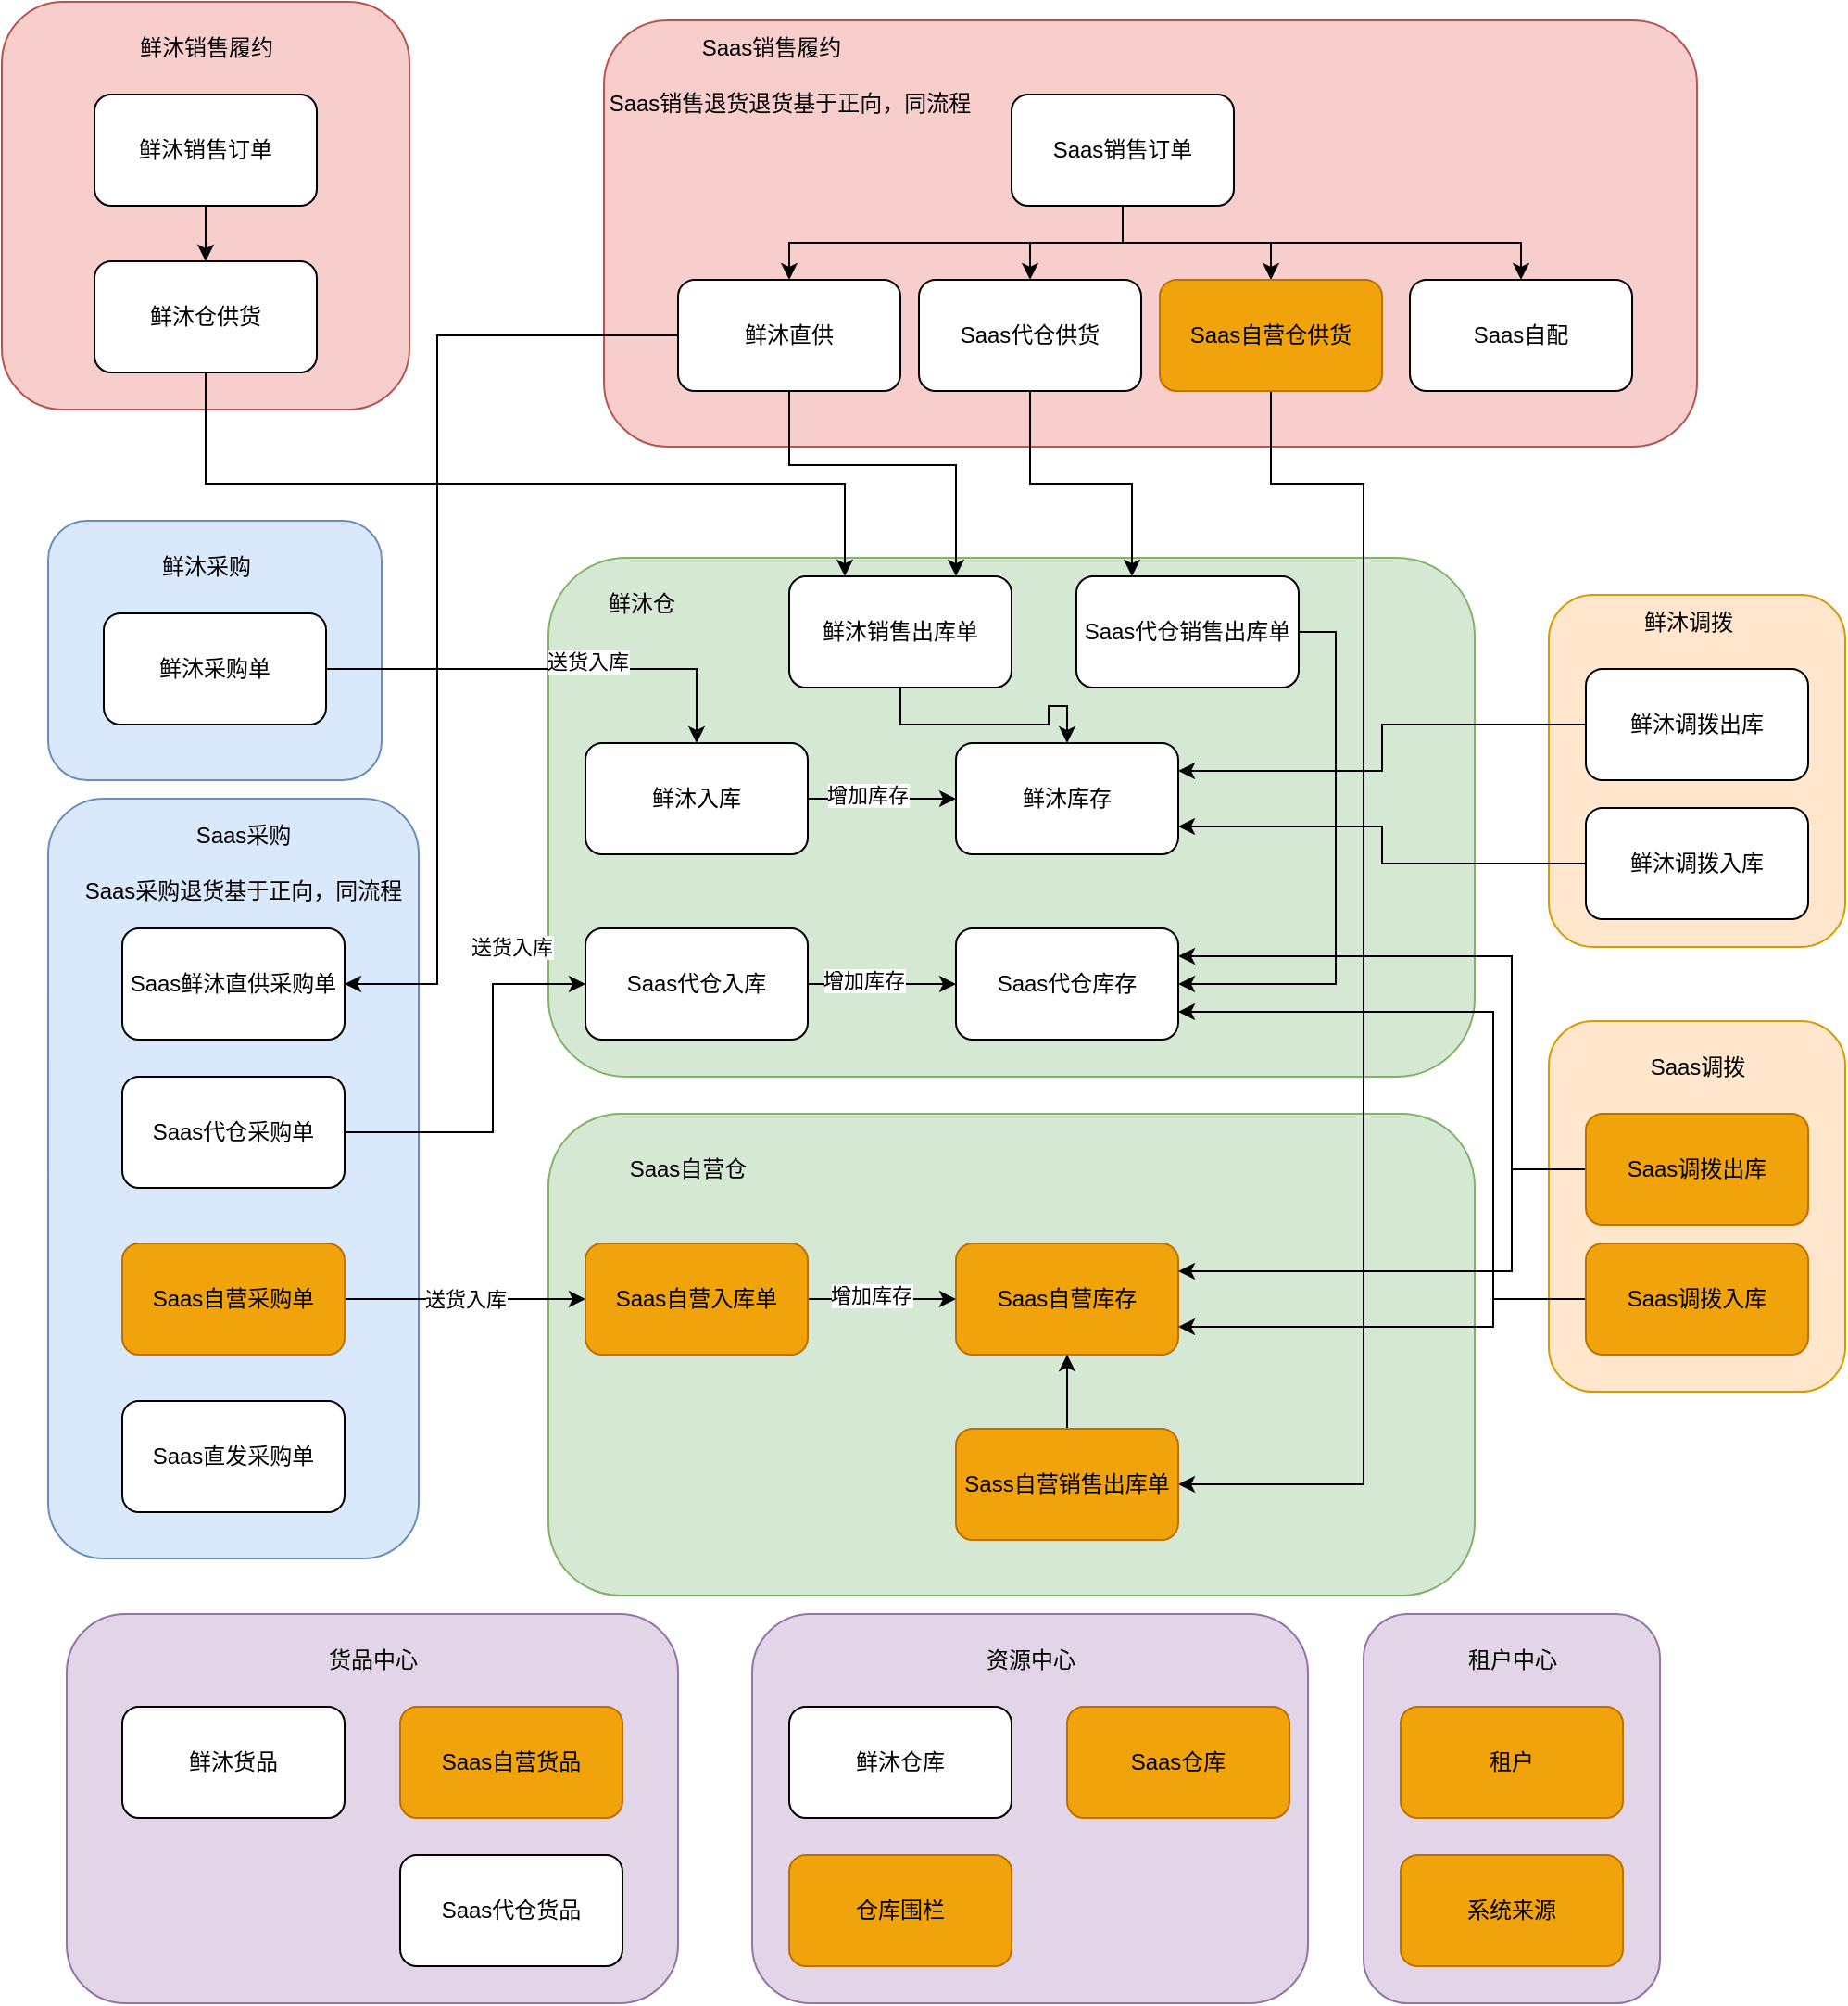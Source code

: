 <mxfile version="21.0.2" type="github">
  <diagram name="第 1 页" id="f-2jJQEc6FKJp3XA3CI6">
    <mxGraphModel dx="2261" dy="1972" grid="1" gridSize="10" guides="1" tooltips="1" connect="1" arrows="1" fold="1" page="1" pageScale="1" pageWidth="827" pageHeight="1169" math="0" shadow="0">
      <root>
        <mxCell id="0" />
        <mxCell id="1" parent="0" />
        <mxCell id="ygLd1LW2gUZxlhopZpIC-87" value="" style="rounded=1;whiteSpace=wrap;html=1;fillStyle=auto;fillColor=#d5e8d4;strokeColor=#82b366;" vertex="1" parent="1">
          <mxGeometry x="120" y="400" width="500" height="260" as="geometry" />
        </mxCell>
        <mxCell id="ygLd1LW2gUZxlhopZpIC-70" value="" style="rounded=1;whiteSpace=wrap;html=1;fillColor=#f8cecc;strokeColor=#b85450;" vertex="1" parent="1">
          <mxGeometry x="150" y="-190" width="590" height="230" as="geometry" />
        </mxCell>
        <mxCell id="ygLd1LW2gUZxlhopZpIC-68" value="" style="rounded=1;whiteSpace=wrap;html=1;fillColor=#f8cecc;strokeColor=#b85450;" vertex="1" parent="1">
          <mxGeometry x="-175" y="-200" width="220" height="220" as="geometry" />
        </mxCell>
        <mxCell id="ygLd1LW2gUZxlhopZpIC-60" value="" style="rounded=1;whiteSpace=wrap;html=1;fillColor=#ffe6cc;strokeColor=#d79b00;" vertex="1" parent="1">
          <mxGeometry x="660" y="350" width="160" height="200" as="geometry" />
        </mxCell>
        <mxCell id="ygLd1LW2gUZxlhopZpIC-58" value="" style="rounded=1;whiteSpace=wrap;html=1;fillColor=#ffe6cc;strokeColor=#d79b00;" vertex="1" parent="1">
          <mxGeometry x="660" y="120" width="160" height="190" as="geometry" />
        </mxCell>
        <mxCell id="ygLd1LW2gUZxlhopZpIC-39" value="" style="rounded=1;whiteSpace=wrap;html=1;fillColor=#e1d5e7;strokeColor=#9673a6;" vertex="1" parent="1">
          <mxGeometry x="230" y="670" width="300" height="210" as="geometry" />
        </mxCell>
        <mxCell id="ygLd1LW2gUZxlhopZpIC-28" value="" style="rounded=1;whiteSpace=wrap;html=1;fillColor=#e1d5e7;strokeColor=#9673a6;" vertex="1" parent="1">
          <mxGeometry x="-140" y="670" width="330" height="210" as="geometry" />
        </mxCell>
        <mxCell id="ygLd1LW2gUZxlhopZpIC-14" value="" style="rounded=1;whiteSpace=wrap;html=1;fillColor=#dae8fc;strokeColor=#6c8ebf;" vertex="1" parent="1">
          <mxGeometry x="-150" y="230" width="200" height="410" as="geometry" />
        </mxCell>
        <mxCell id="ygLd1LW2gUZxlhopZpIC-11" value="" style="rounded=1;whiteSpace=wrap;html=1;fillColor=#dae8fc;strokeColor=#6c8ebf;" vertex="1" parent="1">
          <mxGeometry x="-150" y="80" width="180" height="140" as="geometry" />
        </mxCell>
        <mxCell id="ygLd1LW2gUZxlhopZpIC-4" value="" style="rounded=1;whiteSpace=wrap;html=1;fillStyle=auto;fillColor=#d5e8d4;strokeColor=#82b366;" vertex="1" parent="1">
          <mxGeometry x="120" y="100" width="500" height="280" as="geometry" />
        </mxCell>
        <mxCell id="ygLd1LW2gUZxlhopZpIC-1" value="鲜沐库存" style="rounded=1;whiteSpace=wrap;html=1;" vertex="1" parent="1">
          <mxGeometry x="340" y="200" width="120" height="60" as="geometry" />
        </mxCell>
        <mxCell id="ygLd1LW2gUZxlhopZpIC-2" value="Saas代仓库存" style="rounded=1;whiteSpace=wrap;html=1;" vertex="1" parent="1">
          <mxGeometry x="340" y="300" width="120" height="60" as="geometry" />
        </mxCell>
        <mxCell id="ygLd1LW2gUZxlhopZpIC-3" value="Saas自营库存" style="rounded=1;whiteSpace=wrap;html=1;fillColor=#f0a30a;fontColor=#000000;strokeColor=#BD7000;" vertex="1" parent="1">
          <mxGeometry x="340" y="470" width="120" height="60" as="geometry" />
        </mxCell>
        <mxCell id="ygLd1LW2gUZxlhopZpIC-5" value="鲜沐仓" style="text;html=1;align=center;verticalAlign=middle;resizable=0;points=[];autosize=1;strokeColor=none;fillColor=none;" vertex="1" parent="1">
          <mxGeometry x="140" y="110" width="60" height="30" as="geometry" />
        </mxCell>
        <mxCell id="ygLd1LW2gUZxlhopZpIC-7" value="Saas自营仓" style="text;html=1;align=center;verticalAlign=middle;resizable=0;points=[];autosize=1;strokeColor=none;fillColor=none;" vertex="1" parent="1">
          <mxGeometry x="150" y="415" width="90" height="30" as="geometry" />
        </mxCell>
        <mxCell id="ygLd1LW2gUZxlhopZpIC-16" style="edgeStyle=orthogonalEdgeStyle;rounded=0;orthogonalLoop=1;jettySize=auto;html=1;exitX=1;exitY=0.5;exitDx=0;exitDy=0;" edge="1" parent="1" source="ygLd1LW2gUZxlhopZpIC-8" target="ygLd1LW2gUZxlhopZpIC-17">
          <mxGeometry relative="1" as="geometry">
            <mxPoint x="140" y="230" as="targetPoint" />
          </mxGeometry>
        </mxCell>
        <mxCell id="ygLd1LW2gUZxlhopZpIC-30" value="送货入库" style="edgeLabel;html=1;align=center;verticalAlign=middle;resizable=0;points=[];" vertex="1" connectable="0" parent="ygLd1LW2gUZxlhopZpIC-16">
          <mxGeometry x="0.169" y="4" relative="1" as="geometry">
            <mxPoint as="offset" />
          </mxGeometry>
        </mxCell>
        <mxCell id="ygLd1LW2gUZxlhopZpIC-8" value="鲜沐采购单" style="rounded=1;whiteSpace=wrap;html=1;" vertex="1" parent="1">
          <mxGeometry x="-120" y="130" width="120" height="60" as="geometry" />
        </mxCell>
        <mxCell id="ygLd1LW2gUZxlhopZpIC-19" style="edgeStyle=orthogonalEdgeStyle;rounded=0;orthogonalLoop=1;jettySize=auto;html=1;exitX=1;exitY=0.5;exitDx=0;exitDy=0;entryX=0;entryY=0.5;entryDx=0;entryDy=0;" edge="1" parent="1" source="ygLd1LW2gUZxlhopZpIC-9" target="ygLd1LW2gUZxlhopZpIC-18">
          <mxGeometry relative="1" as="geometry">
            <Array as="points">
              <mxPoint x="90" y="410" />
              <mxPoint x="90" y="330" />
            </Array>
          </mxGeometry>
        </mxCell>
        <mxCell id="ygLd1LW2gUZxlhopZpIC-31" value="送货入库" style="edgeLabel;html=1;align=center;verticalAlign=middle;resizable=0;points=[];" vertex="1" connectable="0" parent="ygLd1LW2gUZxlhopZpIC-19">
          <mxGeometry x="0.514" y="3" relative="1" as="geometry">
            <mxPoint x="13" y="-21" as="offset" />
          </mxGeometry>
        </mxCell>
        <mxCell id="ygLd1LW2gUZxlhopZpIC-9" value="Saas代仓采购单" style="rounded=1;whiteSpace=wrap;html=1;" vertex="1" parent="1">
          <mxGeometry x="-110" y="380" width="120" height="60" as="geometry" />
        </mxCell>
        <mxCell id="ygLd1LW2gUZxlhopZpIC-23" value="送货入库" style="edgeStyle=orthogonalEdgeStyle;rounded=0;orthogonalLoop=1;jettySize=auto;html=1;exitX=1;exitY=0.5;exitDx=0;exitDy=0;" edge="1" parent="1" source="ygLd1LW2gUZxlhopZpIC-10" target="ygLd1LW2gUZxlhopZpIC-22">
          <mxGeometry relative="1" as="geometry" />
        </mxCell>
        <mxCell id="ygLd1LW2gUZxlhopZpIC-10" value="Saas自营采购单" style="rounded=1;whiteSpace=wrap;html=1;fillColor=#f0a30a;fontColor=#000000;strokeColor=#BD7000;" vertex="1" parent="1">
          <mxGeometry x="-110" y="470" width="120" height="60" as="geometry" />
        </mxCell>
        <mxCell id="ygLd1LW2gUZxlhopZpIC-12" value="鲜沐采购" style="text;html=1;align=center;verticalAlign=middle;resizable=0;points=[];autosize=1;strokeColor=none;fillColor=none;" vertex="1" parent="1">
          <mxGeometry x="-100" y="90" width="70" height="30" as="geometry" />
        </mxCell>
        <mxCell id="ygLd1LW2gUZxlhopZpIC-15" value="Saas采购" style="text;html=1;align=center;verticalAlign=middle;resizable=0;points=[];autosize=1;strokeColor=none;fillColor=none;" vertex="1" parent="1">
          <mxGeometry x="-80" y="235" width="70" height="30" as="geometry" />
        </mxCell>
        <mxCell id="ygLd1LW2gUZxlhopZpIC-21" style="edgeStyle=orthogonalEdgeStyle;rounded=0;orthogonalLoop=1;jettySize=auto;html=1;exitX=1;exitY=0.5;exitDx=0;exitDy=0;" edge="1" parent="1" source="ygLd1LW2gUZxlhopZpIC-17" target="ygLd1LW2gUZxlhopZpIC-1">
          <mxGeometry relative="1" as="geometry" />
        </mxCell>
        <mxCell id="ygLd1LW2gUZxlhopZpIC-32" value="增加库存" style="edgeLabel;html=1;align=center;verticalAlign=middle;resizable=0;points=[];" vertex="1" connectable="0" parent="ygLd1LW2gUZxlhopZpIC-21">
          <mxGeometry x="-0.215" y="2" relative="1" as="geometry">
            <mxPoint as="offset" />
          </mxGeometry>
        </mxCell>
        <mxCell id="ygLd1LW2gUZxlhopZpIC-17" value="鲜沐入库" style="rounded=1;whiteSpace=wrap;html=1;" vertex="1" parent="1">
          <mxGeometry x="140" y="200" width="120" height="60" as="geometry" />
        </mxCell>
        <mxCell id="ygLd1LW2gUZxlhopZpIC-20" style="edgeStyle=orthogonalEdgeStyle;rounded=0;orthogonalLoop=1;jettySize=auto;html=1;exitX=1;exitY=0.5;exitDx=0;exitDy=0;entryX=0;entryY=0.5;entryDx=0;entryDy=0;" edge="1" parent="1" source="ygLd1LW2gUZxlhopZpIC-18" target="ygLd1LW2gUZxlhopZpIC-2">
          <mxGeometry relative="1" as="geometry" />
        </mxCell>
        <mxCell id="ygLd1LW2gUZxlhopZpIC-33" value="增加库存" style="edgeLabel;html=1;align=center;verticalAlign=middle;resizable=0;points=[];" vertex="1" connectable="0" parent="ygLd1LW2gUZxlhopZpIC-20">
          <mxGeometry x="-0.262" y="2" relative="1" as="geometry">
            <mxPoint as="offset" />
          </mxGeometry>
        </mxCell>
        <mxCell id="ygLd1LW2gUZxlhopZpIC-18" value="Saas代仓入库" style="rounded=1;whiteSpace=wrap;html=1;" vertex="1" parent="1">
          <mxGeometry x="140" y="300" width="120" height="60" as="geometry" />
        </mxCell>
        <mxCell id="ygLd1LW2gUZxlhopZpIC-25" style="edgeStyle=orthogonalEdgeStyle;rounded=0;orthogonalLoop=1;jettySize=auto;html=1;exitX=1;exitY=0.5;exitDx=0;exitDy=0;" edge="1" parent="1" source="ygLd1LW2gUZxlhopZpIC-22" target="ygLd1LW2gUZxlhopZpIC-3">
          <mxGeometry relative="1" as="geometry" />
        </mxCell>
        <mxCell id="ygLd1LW2gUZxlhopZpIC-34" value="增加库存" style="edgeLabel;html=1;align=center;verticalAlign=middle;resizable=0;points=[];" vertex="1" connectable="0" parent="ygLd1LW2gUZxlhopZpIC-25">
          <mxGeometry x="-0.154" y="2" relative="1" as="geometry">
            <mxPoint as="offset" />
          </mxGeometry>
        </mxCell>
        <mxCell id="ygLd1LW2gUZxlhopZpIC-22" value="Saas自营入库单" style="rounded=1;whiteSpace=wrap;html=1;fillColor=#f0a30a;fontColor=#000000;strokeColor=#BD7000;" vertex="1" parent="1">
          <mxGeometry x="140" y="470" width="120" height="60" as="geometry" />
        </mxCell>
        <mxCell id="ygLd1LW2gUZxlhopZpIC-26" value="鲜沐货品" style="rounded=1;whiteSpace=wrap;html=1;" vertex="1" parent="1">
          <mxGeometry x="-110" y="720" width="120" height="60" as="geometry" />
        </mxCell>
        <mxCell id="ygLd1LW2gUZxlhopZpIC-27" value="Saas自营货品" style="rounded=1;whiteSpace=wrap;html=1;fillColor=#f0a30a;fontColor=#000000;strokeColor=#BD7000;" vertex="1" parent="1">
          <mxGeometry x="40" y="720" width="120" height="60" as="geometry" />
        </mxCell>
        <mxCell id="ygLd1LW2gUZxlhopZpIC-29" value="货品中心" style="text;html=1;align=center;verticalAlign=middle;resizable=0;points=[];autosize=1;strokeColor=none;fillColor=none;" vertex="1" parent="1">
          <mxGeometry x="-10" y="680" width="70" height="30" as="geometry" />
        </mxCell>
        <mxCell id="ygLd1LW2gUZxlhopZpIC-37" value="鲜沐仓库" style="rounded=1;whiteSpace=wrap;html=1;" vertex="1" parent="1">
          <mxGeometry x="250" y="720" width="120" height="60" as="geometry" />
        </mxCell>
        <mxCell id="ygLd1LW2gUZxlhopZpIC-38" value="Saas仓库" style="rounded=1;whiteSpace=wrap;html=1;fillColor=#f0a30a;fontColor=#000000;strokeColor=#BD7000;" vertex="1" parent="1">
          <mxGeometry x="400" y="720" width="120" height="60" as="geometry" />
        </mxCell>
        <mxCell id="ygLd1LW2gUZxlhopZpIC-40" value="资源中心" style="text;html=1;align=center;verticalAlign=middle;resizable=0;points=[];autosize=1;strokeColor=none;fillColor=none;" vertex="1" parent="1">
          <mxGeometry x="345" y="680" width="70" height="30" as="geometry" />
        </mxCell>
        <mxCell id="ygLd1LW2gUZxlhopZpIC-41" value="仓库围栏" style="rounded=1;whiteSpace=wrap;html=1;fillColor=#f0a30a;fontColor=#000000;strokeColor=#BD7000;" vertex="1" parent="1">
          <mxGeometry x="250" y="800" width="120" height="60" as="geometry" />
        </mxCell>
        <mxCell id="ygLd1LW2gUZxlhopZpIC-47" style="edgeStyle=orthogonalEdgeStyle;rounded=0;orthogonalLoop=1;jettySize=auto;html=1;exitX=0;exitY=0.5;exitDx=0;exitDy=0;entryX=1;entryY=0.25;entryDx=0;entryDy=0;" edge="1" parent="1" source="ygLd1LW2gUZxlhopZpIC-43" target="ygLd1LW2gUZxlhopZpIC-2">
          <mxGeometry relative="1" as="geometry">
            <Array as="points">
              <mxPoint x="640" y="430" />
              <mxPoint x="640" y="315" />
            </Array>
          </mxGeometry>
        </mxCell>
        <mxCell id="ygLd1LW2gUZxlhopZpIC-49" style="edgeStyle=orthogonalEdgeStyle;rounded=0;orthogonalLoop=1;jettySize=auto;html=1;exitX=0;exitY=0.5;exitDx=0;exitDy=0;entryX=1;entryY=0.25;entryDx=0;entryDy=0;" edge="1" parent="1" source="ygLd1LW2gUZxlhopZpIC-43" target="ygLd1LW2gUZxlhopZpIC-3">
          <mxGeometry relative="1" as="geometry">
            <Array as="points">
              <mxPoint x="640" y="430" />
              <mxPoint x="640" y="485" />
            </Array>
          </mxGeometry>
        </mxCell>
        <mxCell id="ygLd1LW2gUZxlhopZpIC-43" value="Saas调拨出库" style="rounded=1;whiteSpace=wrap;html=1;fillColor=#f0a30a;fontColor=#000000;strokeColor=#BD7000;" vertex="1" parent="1">
          <mxGeometry x="680" y="400" width="120" height="60" as="geometry" />
        </mxCell>
        <mxCell id="ygLd1LW2gUZxlhopZpIC-48" style="edgeStyle=orthogonalEdgeStyle;rounded=0;orthogonalLoop=1;jettySize=auto;html=1;exitX=0;exitY=0.5;exitDx=0;exitDy=0;entryX=1;entryY=0.75;entryDx=0;entryDy=0;" edge="1" parent="1" source="ygLd1LW2gUZxlhopZpIC-44" target="ygLd1LW2gUZxlhopZpIC-3">
          <mxGeometry relative="1" as="geometry">
            <Array as="points">
              <mxPoint x="630" y="500" />
              <mxPoint x="630" y="515" />
            </Array>
          </mxGeometry>
        </mxCell>
        <mxCell id="ygLd1LW2gUZxlhopZpIC-50" style="edgeStyle=orthogonalEdgeStyle;rounded=0;orthogonalLoop=1;jettySize=auto;html=1;exitX=0;exitY=0.5;exitDx=0;exitDy=0;entryX=1;entryY=0.75;entryDx=0;entryDy=0;" edge="1" parent="1" source="ygLd1LW2gUZxlhopZpIC-44" target="ygLd1LW2gUZxlhopZpIC-2">
          <mxGeometry relative="1" as="geometry">
            <Array as="points">
              <mxPoint x="630" y="500" />
              <mxPoint x="630" y="345" />
            </Array>
          </mxGeometry>
        </mxCell>
        <mxCell id="ygLd1LW2gUZxlhopZpIC-44" value="Saas调拨入库" style="rounded=1;whiteSpace=wrap;html=1;fillColor=#f0a30a;fontColor=#000000;strokeColor=#BD7000;" vertex="1" parent="1">
          <mxGeometry x="680" y="470" width="120" height="60" as="geometry" />
        </mxCell>
        <mxCell id="ygLd1LW2gUZxlhopZpIC-56" style="edgeStyle=orthogonalEdgeStyle;rounded=0;orthogonalLoop=1;jettySize=auto;html=1;exitX=0;exitY=0.5;exitDx=0;exitDy=0;entryX=1;entryY=0.25;entryDx=0;entryDy=0;" edge="1" parent="1" source="ygLd1LW2gUZxlhopZpIC-52" target="ygLd1LW2gUZxlhopZpIC-1">
          <mxGeometry relative="1" as="geometry" />
        </mxCell>
        <mxCell id="ygLd1LW2gUZxlhopZpIC-52" value="鲜沐调拨出库" style="rounded=1;whiteSpace=wrap;html=1;" vertex="1" parent="1">
          <mxGeometry x="680" y="160" width="120" height="60" as="geometry" />
        </mxCell>
        <mxCell id="ygLd1LW2gUZxlhopZpIC-57" style="edgeStyle=orthogonalEdgeStyle;rounded=0;orthogonalLoop=1;jettySize=auto;html=1;exitX=0;exitY=0.5;exitDx=0;exitDy=0;entryX=1;entryY=0.75;entryDx=0;entryDy=0;" edge="1" parent="1" source="ygLd1LW2gUZxlhopZpIC-53" target="ygLd1LW2gUZxlhopZpIC-1">
          <mxGeometry relative="1" as="geometry" />
        </mxCell>
        <mxCell id="ygLd1LW2gUZxlhopZpIC-53" value="鲜沐调拨入库" style="rounded=1;whiteSpace=wrap;html=1;" vertex="1" parent="1">
          <mxGeometry x="680" y="235" width="120" height="60" as="geometry" />
        </mxCell>
        <mxCell id="ygLd1LW2gUZxlhopZpIC-59" value="鲜沐调拨" style="text;html=1;align=center;verticalAlign=middle;resizable=0;points=[];autosize=1;strokeColor=none;fillColor=none;" vertex="1" parent="1">
          <mxGeometry x="700" y="120" width="70" height="30" as="geometry" />
        </mxCell>
        <mxCell id="ygLd1LW2gUZxlhopZpIC-61" value="Saas调拨" style="text;html=1;align=center;verticalAlign=middle;resizable=0;points=[];autosize=1;strokeColor=none;fillColor=none;" vertex="1" parent="1">
          <mxGeometry x="705" y="360" width="70" height="30" as="geometry" />
        </mxCell>
        <mxCell id="ygLd1LW2gUZxlhopZpIC-72" style="edgeStyle=orthogonalEdgeStyle;rounded=0;orthogonalLoop=1;jettySize=auto;html=1;exitX=0.5;exitY=1;exitDx=0;exitDy=0;entryX=0.5;entryY=0;entryDx=0;entryDy=0;" edge="1" parent="1" source="ygLd1LW2gUZxlhopZpIC-62" target="ygLd1LW2gUZxlhopZpIC-66">
          <mxGeometry relative="1" as="geometry" />
        </mxCell>
        <mxCell id="ygLd1LW2gUZxlhopZpIC-62" value="鲜沐销售订单" style="rounded=1;whiteSpace=wrap;html=1;" vertex="1" parent="1">
          <mxGeometry x="-125" y="-150" width="120" height="60" as="geometry" />
        </mxCell>
        <mxCell id="ygLd1LW2gUZxlhopZpIC-73" style="edgeStyle=orthogonalEdgeStyle;rounded=0;orthogonalLoop=1;jettySize=auto;html=1;exitX=0.5;exitY=1;exitDx=0;exitDy=0;" edge="1" parent="1" source="ygLd1LW2gUZxlhopZpIC-64" target="ygLd1LW2gUZxlhopZpIC-65">
          <mxGeometry relative="1" as="geometry" />
        </mxCell>
        <mxCell id="ygLd1LW2gUZxlhopZpIC-74" style="edgeStyle=orthogonalEdgeStyle;rounded=0;orthogonalLoop=1;jettySize=auto;html=1;exitX=0.5;exitY=1;exitDx=0;exitDy=0;" edge="1" parent="1" source="ygLd1LW2gUZxlhopZpIC-64" target="ygLd1LW2gUZxlhopZpIC-67">
          <mxGeometry relative="1" as="geometry" />
        </mxCell>
        <mxCell id="ygLd1LW2gUZxlhopZpIC-93" style="edgeStyle=orthogonalEdgeStyle;rounded=0;orthogonalLoop=1;jettySize=auto;html=1;exitX=0.5;exitY=1;exitDx=0;exitDy=0;" edge="1" parent="1" source="ygLd1LW2gUZxlhopZpIC-64" target="ygLd1LW2gUZxlhopZpIC-92">
          <mxGeometry relative="1" as="geometry" />
        </mxCell>
        <mxCell id="ygLd1LW2gUZxlhopZpIC-95" style="edgeStyle=orthogonalEdgeStyle;rounded=0;orthogonalLoop=1;jettySize=auto;html=1;exitX=0.5;exitY=1;exitDx=0;exitDy=0;" edge="1" parent="1" source="ygLd1LW2gUZxlhopZpIC-64" target="ygLd1LW2gUZxlhopZpIC-94">
          <mxGeometry relative="1" as="geometry" />
        </mxCell>
        <mxCell id="ygLd1LW2gUZxlhopZpIC-64" value="Saas销售订单" style="rounded=1;whiteSpace=wrap;html=1;" vertex="1" parent="1">
          <mxGeometry x="370" y="-150" width="120" height="60" as="geometry" />
        </mxCell>
        <mxCell id="ygLd1LW2gUZxlhopZpIC-85" style="edgeStyle=orthogonalEdgeStyle;rounded=0;orthogonalLoop=1;jettySize=auto;html=1;exitX=0.5;exitY=1;exitDx=0;exitDy=0;entryX=0.25;entryY=0;entryDx=0;entryDy=0;" edge="1" parent="1" source="ygLd1LW2gUZxlhopZpIC-65" target="ygLd1LW2gUZxlhopZpIC-80">
          <mxGeometry relative="1" as="geometry" />
        </mxCell>
        <mxCell id="ygLd1LW2gUZxlhopZpIC-65" value="Saas代仓供货" style="rounded=1;whiteSpace=wrap;html=1;" vertex="1" parent="1">
          <mxGeometry x="320" y="-50" width="120" height="60" as="geometry" />
        </mxCell>
        <mxCell id="ygLd1LW2gUZxlhopZpIC-84" style="edgeStyle=orthogonalEdgeStyle;rounded=0;orthogonalLoop=1;jettySize=auto;html=1;exitX=0.5;exitY=1;exitDx=0;exitDy=0;entryX=0.25;entryY=0;entryDx=0;entryDy=0;" edge="1" parent="1" source="ygLd1LW2gUZxlhopZpIC-66" target="ygLd1LW2gUZxlhopZpIC-81">
          <mxGeometry relative="1" as="geometry">
            <Array as="points">
              <mxPoint x="-65" y="60" />
              <mxPoint x="280" y="60" />
            </Array>
          </mxGeometry>
        </mxCell>
        <mxCell id="ygLd1LW2gUZxlhopZpIC-66" value="鲜沐仓供货" style="rounded=1;whiteSpace=wrap;html=1;" vertex="1" parent="1">
          <mxGeometry x="-125" y="-60" width="120" height="60" as="geometry" />
        </mxCell>
        <mxCell id="ygLd1LW2gUZxlhopZpIC-86" style="edgeStyle=orthogonalEdgeStyle;rounded=0;orthogonalLoop=1;jettySize=auto;html=1;exitX=0.5;exitY=1;exitDx=0;exitDy=0;entryX=1;entryY=0.5;entryDx=0;entryDy=0;" edge="1" parent="1" source="ygLd1LW2gUZxlhopZpIC-67" target="ygLd1LW2gUZxlhopZpIC-78">
          <mxGeometry relative="1" as="geometry">
            <Array as="points">
              <mxPoint x="510" y="60" />
              <mxPoint x="560" y="60" />
              <mxPoint x="560" y="600" />
            </Array>
          </mxGeometry>
        </mxCell>
        <mxCell id="ygLd1LW2gUZxlhopZpIC-67" value="Saas自营仓供货" style="rounded=1;whiteSpace=wrap;html=1;fillColor=#f0a30a;fontColor=#000000;strokeColor=#BD7000;" vertex="1" parent="1">
          <mxGeometry x="450" y="-50" width="120" height="60" as="geometry" />
        </mxCell>
        <mxCell id="ygLd1LW2gUZxlhopZpIC-69" value="鲜沐销售履约" style="text;html=1;align=center;verticalAlign=middle;resizable=0;points=[];autosize=1;strokeColor=none;fillColor=none;" vertex="1" parent="1">
          <mxGeometry x="-115" y="-190" width="100" height="30" as="geometry" />
        </mxCell>
        <mxCell id="ygLd1LW2gUZxlhopZpIC-71" value="Saas销售履约" style="text;html=1;align=center;verticalAlign=middle;resizable=0;points=[];autosize=1;strokeColor=none;fillColor=none;" vertex="1" parent="1">
          <mxGeometry x="190" y="-190" width="100" height="30" as="geometry" />
        </mxCell>
        <mxCell id="ygLd1LW2gUZxlhopZpIC-79" style="edgeStyle=orthogonalEdgeStyle;rounded=0;orthogonalLoop=1;jettySize=auto;html=1;exitX=0.5;exitY=0;exitDx=0;exitDy=0;entryX=0.5;entryY=1;entryDx=0;entryDy=0;" edge="1" parent="1" source="ygLd1LW2gUZxlhopZpIC-78" target="ygLd1LW2gUZxlhopZpIC-3">
          <mxGeometry relative="1" as="geometry" />
        </mxCell>
        <mxCell id="ygLd1LW2gUZxlhopZpIC-78" value="Sass自营销售出库单" style="rounded=1;whiteSpace=wrap;html=1;fillColor=#f0a30a;fontColor=#000000;strokeColor=#BD7000;" vertex="1" parent="1">
          <mxGeometry x="340" y="570" width="120" height="60" as="geometry" />
        </mxCell>
        <mxCell id="ygLd1LW2gUZxlhopZpIC-82" style="edgeStyle=orthogonalEdgeStyle;rounded=0;orthogonalLoop=1;jettySize=auto;html=1;exitX=1;exitY=0.5;exitDx=0;exitDy=0;entryX=1;entryY=0.5;entryDx=0;entryDy=0;" edge="1" parent="1" source="ygLd1LW2gUZxlhopZpIC-80" target="ygLd1LW2gUZxlhopZpIC-2">
          <mxGeometry relative="1" as="geometry" />
        </mxCell>
        <mxCell id="ygLd1LW2gUZxlhopZpIC-80" value="Saas代仓销售出库单" style="rounded=1;whiteSpace=wrap;html=1;" vertex="1" parent="1">
          <mxGeometry x="405" y="110" width="120" height="60" as="geometry" />
        </mxCell>
        <mxCell id="ygLd1LW2gUZxlhopZpIC-83" style="edgeStyle=orthogonalEdgeStyle;rounded=0;orthogonalLoop=1;jettySize=auto;html=1;exitX=0.5;exitY=1;exitDx=0;exitDy=0;" edge="1" parent="1" source="ygLd1LW2gUZxlhopZpIC-81" target="ygLd1LW2gUZxlhopZpIC-1">
          <mxGeometry relative="1" as="geometry" />
        </mxCell>
        <mxCell id="ygLd1LW2gUZxlhopZpIC-81" value="鲜沐销售出库单" style="rounded=1;whiteSpace=wrap;html=1;" vertex="1" parent="1">
          <mxGeometry x="250" y="110" width="120" height="60" as="geometry" />
        </mxCell>
        <mxCell id="ygLd1LW2gUZxlhopZpIC-88" value="Saas代仓货品" style="rounded=1;whiteSpace=wrap;html=1;" vertex="1" parent="1">
          <mxGeometry x="40" y="800" width="120" height="60" as="geometry" />
        </mxCell>
        <mxCell id="ygLd1LW2gUZxlhopZpIC-89" value="Saas直发采购单" style="rounded=1;whiteSpace=wrap;html=1;" vertex="1" parent="1">
          <mxGeometry x="-110" y="555" width="120" height="60" as="geometry" />
        </mxCell>
        <mxCell id="ygLd1LW2gUZxlhopZpIC-91" value="Saas鲜沐直供采购单" style="rounded=1;whiteSpace=wrap;html=1;" vertex="1" parent="1">
          <mxGeometry x="-110" y="300" width="120" height="60" as="geometry" />
        </mxCell>
        <mxCell id="ygLd1LW2gUZxlhopZpIC-96" style="edgeStyle=orthogonalEdgeStyle;rounded=0;orthogonalLoop=1;jettySize=auto;html=1;exitX=0.5;exitY=1;exitDx=0;exitDy=0;entryX=0.75;entryY=0;entryDx=0;entryDy=0;" edge="1" parent="1" source="ygLd1LW2gUZxlhopZpIC-92" target="ygLd1LW2gUZxlhopZpIC-81">
          <mxGeometry relative="1" as="geometry">
            <Array as="points">
              <mxPoint x="250" y="50" />
              <mxPoint x="340" y="50" />
            </Array>
          </mxGeometry>
        </mxCell>
        <mxCell id="ygLd1LW2gUZxlhopZpIC-97" style="edgeStyle=orthogonalEdgeStyle;rounded=0;orthogonalLoop=1;jettySize=auto;html=1;exitX=0;exitY=0.5;exitDx=0;exitDy=0;entryX=1;entryY=0.5;entryDx=0;entryDy=0;" edge="1" parent="1" source="ygLd1LW2gUZxlhopZpIC-92" target="ygLd1LW2gUZxlhopZpIC-91">
          <mxGeometry relative="1" as="geometry">
            <Array as="points">
              <mxPoint x="60" y="-20" />
              <mxPoint x="60" y="330" />
            </Array>
          </mxGeometry>
        </mxCell>
        <mxCell id="ygLd1LW2gUZxlhopZpIC-92" value="鲜沐直供" style="rounded=1;whiteSpace=wrap;html=1;" vertex="1" parent="1">
          <mxGeometry x="190" y="-50" width="120" height="60" as="geometry" />
        </mxCell>
        <mxCell id="ygLd1LW2gUZxlhopZpIC-94" value="Saas自配" style="rounded=1;whiteSpace=wrap;html=1;" vertex="1" parent="1">
          <mxGeometry x="585" y="-50" width="120" height="60" as="geometry" />
        </mxCell>
        <mxCell id="ygLd1LW2gUZxlhopZpIC-101" value="Saas采购退货基于正向，同流程" style="text;html=1;align=center;verticalAlign=middle;resizable=0;points=[];autosize=1;strokeColor=none;fillColor=none;" vertex="1" parent="1">
          <mxGeometry x="-140" y="265" width="190" height="30" as="geometry" />
        </mxCell>
        <mxCell id="ygLd1LW2gUZxlhopZpIC-103" value="Saas销售退货退货基于正向，同流程" style="text;html=1;align=center;verticalAlign=middle;resizable=0;points=[];autosize=1;strokeColor=none;fillColor=none;" vertex="1" parent="1">
          <mxGeometry x="140" y="-160" width="220" height="30" as="geometry" />
        </mxCell>
        <mxCell id="ygLd1LW2gUZxlhopZpIC-104" value="" style="rounded=1;whiteSpace=wrap;html=1;fillColor=#e1d5e7;strokeColor=#9673a6;" vertex="1" parent="1">
          <mxGeometry x="560" y="670" width="160" height="210" as="geometry" />
        </mxCell>
        <mxCell id="ygLd1LW2gUZxlhopZpIC-106" value="租户" style="rounded=1;whiteSpace=wrap;html=1;fillColor=#f0a30a;fontColor=#000000;strokeColor=#BD7000;" vertex="1" parent="1">
          <mxGeometry x="580" y="720" width="120" height="60" as="geometry" />
        </mxCell>
        <mxCell id="ygLd1LW2gUZxlhopZpIC-107" value="租户中心" style="text;html=1;align=center;verticalAlign=middle;resizable=0;points=[];autosize=1;strokeColor=none;fillColor=none;" vertex="1" parent="1">
          <mxGeometry x="605" y="680" width="70" height="30" as="geometry" />
        </mxCell>
        <mxCell id="ygLd1LW2gUZxlhopZpIC-108" value="系统来源" style="rounded=1;whiteSpace=wrap;html=1;fillColor=#f0a30a;fontColor=#000000;strokeColor=#BD7000;" vertex="1" parent="1">
          <mxGeometry x="580" y="800" width="120" height="60" as="geometry" />
        </mxCell>
      </root>
    </mxGraphModel>
  </diagram>
</mxfile>
